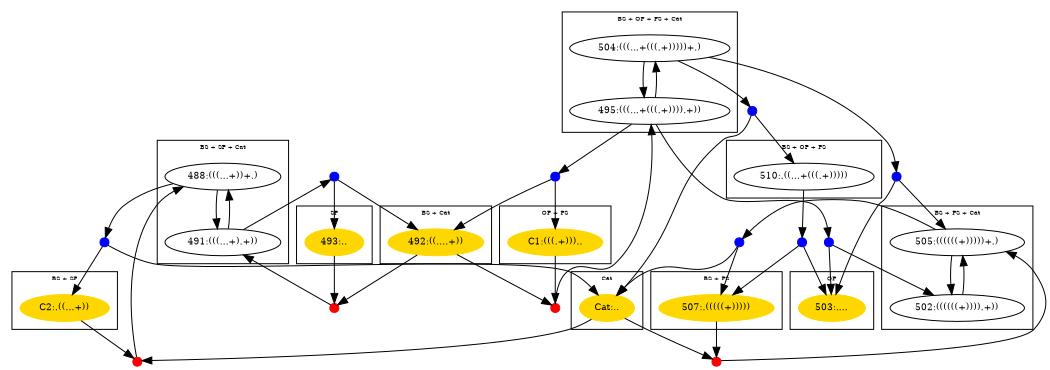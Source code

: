 digraph G {
size="7,10"
page="8.5,11"
node[width=0.25,height=0.375,fontsize=9]
subgraph cluster0 {
label="BS + SP + Cat"
fontsize=6
488 [label="488:(((...+))+.)"];
491 [label="491:(((...+).+))"];
}
subgraph cluster1 {
label="BS + OP + PS"
fontsize=6
510 [label="510:.((...+(((.+)))))"];
}
subgraph cluster2 {
label="BS + OP + PS + Cat"
fontsize=6
504 [label="504:(((...+(((.+)))))+.)"];
495 [label="495:(((...+(((.+)))).+))"];
}
subgraph cluster3 {
label="BS + PS + Cat"
fontsize=6
505 [label="505:((((((+)))))+.)"];
502 [label="502:((((((+)))).+))"];
}
subgraph cluster4 {
label="Cat"
fontsize=6
Cat [label="Cat:..",style=filled,color=gold1];
}
subgraph cluster5 {
label="OP + PS"
fontsize=6
C1 [label="C1:(((.+)))..",style=filled,color=gold1];
}
subgraph cluster6 {
label="BS + SP"
fontsize=6
C2 [label="C2:.((...+))",style=filled,color=gold1];
}
subgraph cluster7 {
label="SP"
fontsize=6
493 [label="493:..",style=filled,color=gold1];
}
subgraph cluster8 {
label="BS + Cat"
fontsize=6
492 [label="492:((....+))",style=filled,color=gold1];
}
subgraph cluster9 {
label="OP"
fontsize=6
503 [label="503:....",style=filled,color=gold1];
}
subgraph cluster10 {
label="BS + PS"
fontsize=6
507 [label="507:.(((((+)))))",style=filled,color=gold1];
}
R_0 [label="",shape=circle,height=0.12,width=0.12,fontsize=1,style=filled,color=red];
C2 -> R_0
Cat -> R_0
R_0 -> 488
R_1 [label="",shape=circle,height=0.12,width=0.12,fontsize=1,style=filled,color=blue];
488 -> R_1
R_1 -> C2
R_1 -> Cat
488 -> 491
R_3 [label="",shape=circle,height=0.12,width=0.12,fontsize=1,style=filled,color=blue];
491 -> R_3
R_3 -> 492
R_3 -> 493
491 -> 488
R_5 [label="",shape=circle,height=0.12,width=0.12,fontsize=1,style=filled,color=red];
492 -> R_5
C1 -> R_5
R_5 -> 495
R_6 [label="",shape=circle,height=0.12,width=0.12,fontsize=1,style=filled,color=red];
492 -> R_6
493 -> R_6
R_6 -> 491
R_7 [label="",shape=circle,height=0.12,width=0.12,fontsize=1,style=filled,color=blue];
495 -> R_7
R_7 -> 492
R_7 -> C1
495 -> 504
R_9 [label="",shape=circle,height=0.12,width=0.12,fontsize=1,style=filled,color=blue];
495 -> R_9
R_9 -> 502
R_9 -> 503
502 -> 505
R_11 [label="",shape=circle,height=0.12,width=0.12,fontsize=1,style=filled,color=blue];
505 -> R_11
R_11 -> 507
R_11 -> Cat
505 -> 502
R_13 [label="",shape=circle,height=0.12,width=0.12,fontsize=1,style=filled,color=blue];
504 -> R_13
R_13 -> 510
R_13 -> Cat
504 -> 495
R_15 [label="",shape=circle,height=0.12,width=0.12,fontsize=1,style=filled,color=blue];
504 -> R_15
R_15 -> 505
R_15 -> 503
R_16 [label="",shape=circle,height=0.12,width=0.12,fontsize=1,style=filled,color=blue];
510 -> R_16
R_16 -> 507
R_16 -> 503
R_17 [label="",shape=circle,height=0.12,width=0.12,fontsize=1,style=filled,color=red];
507 -> R_17
Cat -> R_17
R_17 -> 505
}
